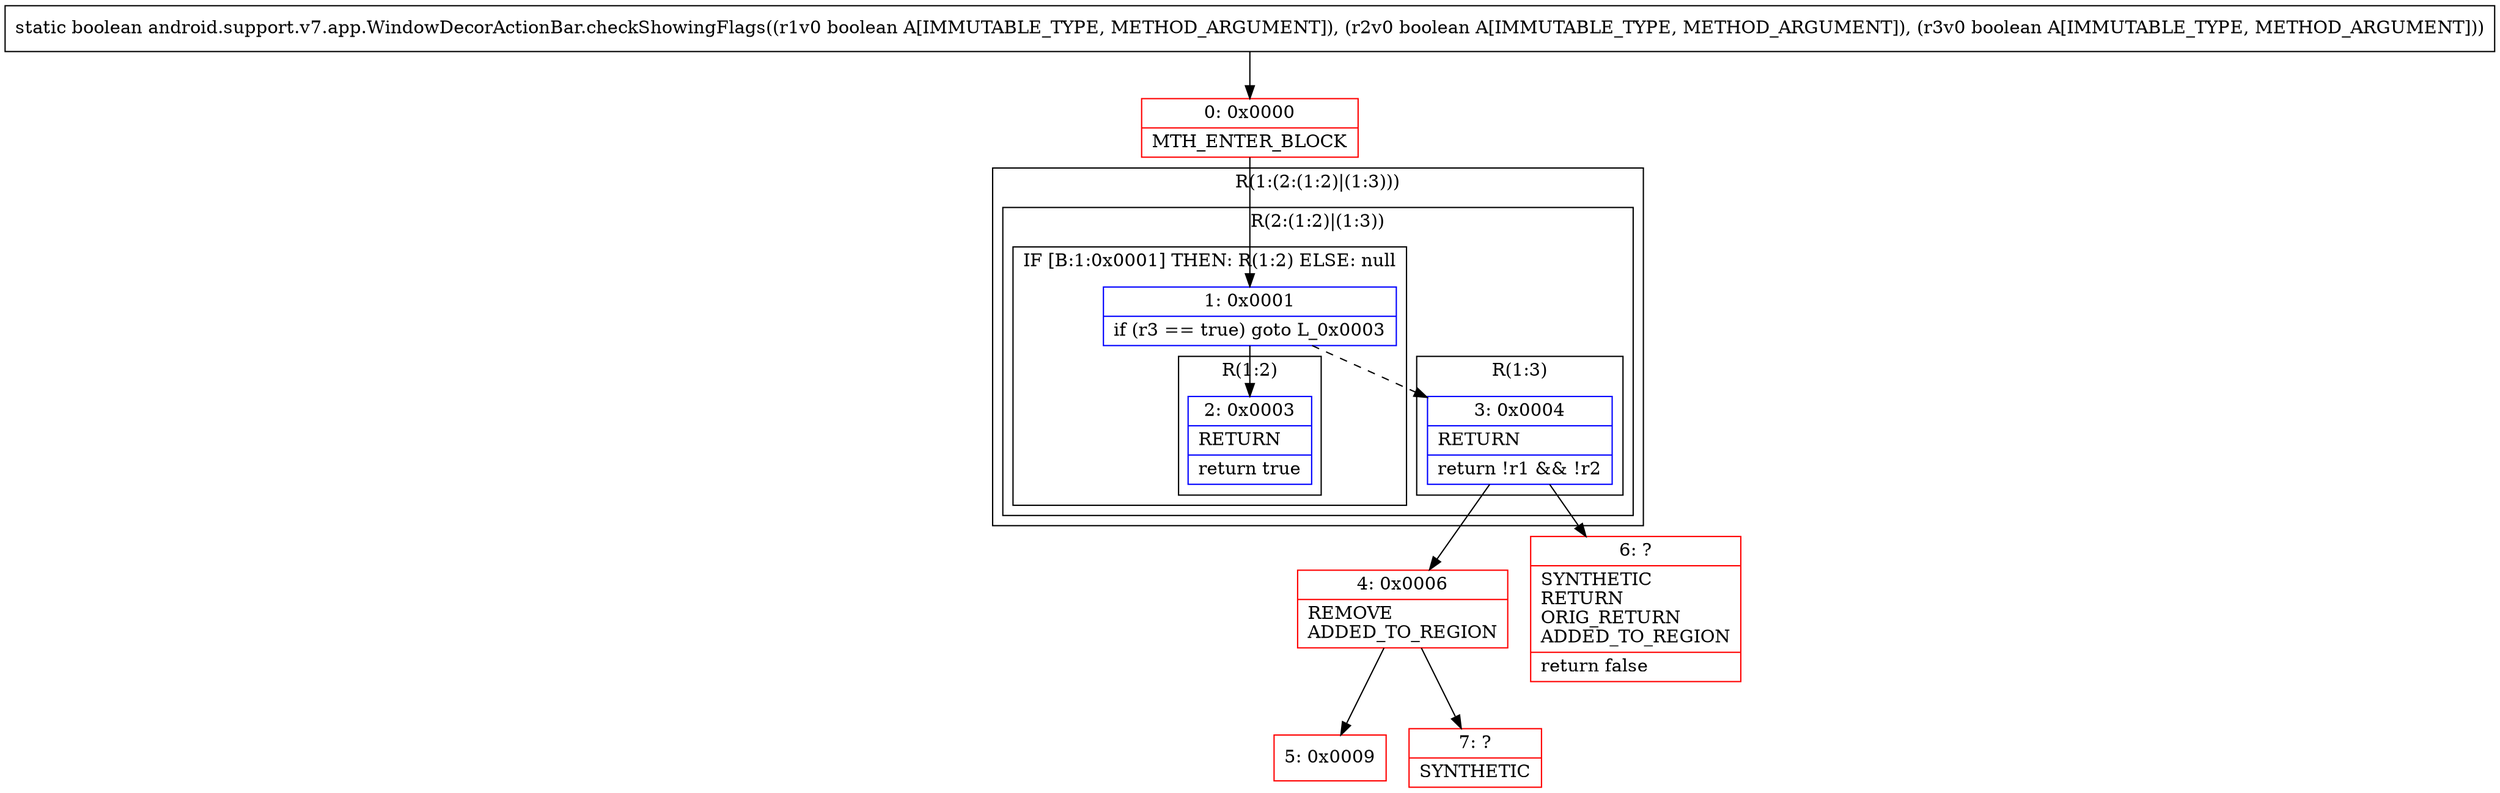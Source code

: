 digraph "CFG forandroid.support.v7.app.WindowDecorActionBar.checkShowingFlags(ZZZ)Z" {
subgraph cluster_Region_863671479 {
label = "R(1:(2:(1:2)|(1:3)))";
node [shape=record,color=blue];
subgraph cluster_Region_839291525 {
label = "R(2:(1:2)|(1:3))";
node [shape=record,color=blue];
subgraph cluster_IfRegion_1513775620 {
label = "IF [B:1:0x0001] THEN: R(1:2) ELSE: null";
node [shape=record,color=blue];
Node_1 [shape=record,label="{1\:\ 0x0001|if (r3 == true) goto L_0x0003\l}"];
subgraph cluster_Region_1322547770 {
label = "R(1:2)";
node [shape=record,color=blue];
Node_2 [shape=record,label="{2\:\ 0x0003|RETURN\l|return true\l}"];
}
}
subgraph cluster_Region_703365243 {
label = "R(1:3)";
node [shape=record,color=blue];
Node_3 [shape=record,label="{3\:\ 0x0004|RETURN\l|return !r1 && !r2\l}"];
}
}
}
Node_0 [shape=record,color=red,label="{0\:\ 0x0000|MTH_ENTER_BLOCK\l}"];
Node_4 [shape=record,color=red,label="{4\:\ 0x0006|REMOVE\lADDED_TO_REGION\l}"];
Node_5 [shape=record,color=red,label="{5\:\ 0x0009}"];
Node_6 [shape=record,color=red,label="{6\:\ ?|SYNTHETIC\lRETURN\lORIG_RETURN\lADDED_TO_REGION\l|return false\l}"];
Node_7 [shape=record,color=red,label="{7\:\ ?|SYNTHETIC\l}"];
MethodNode[shape=record,label="{static boolean android.support.v7.app.WindowDecorActionBar.checkShowingFlags((r1v0 boolean A[IMMUTABLE_TYPE, METHOD_ARGUMENT]), (r2v0 boolean A[IMMUTABLE_TYPE, METHOD_ARGUMENT]), (r3v0 boolean A[IMMUTABLE_TYPE, METHOD_ARGUMENT])) }"];
MethodNode -> Node_0;
Node_1 -> Node_2;
Node_1 -> Node_3[style=dashed];
Node_3 -> Node_4;
Node_3 -> Node_6;
Node_0 -> Node_1;
Node_4 -> Node_5;
Node_4 -> Node_7;
}

